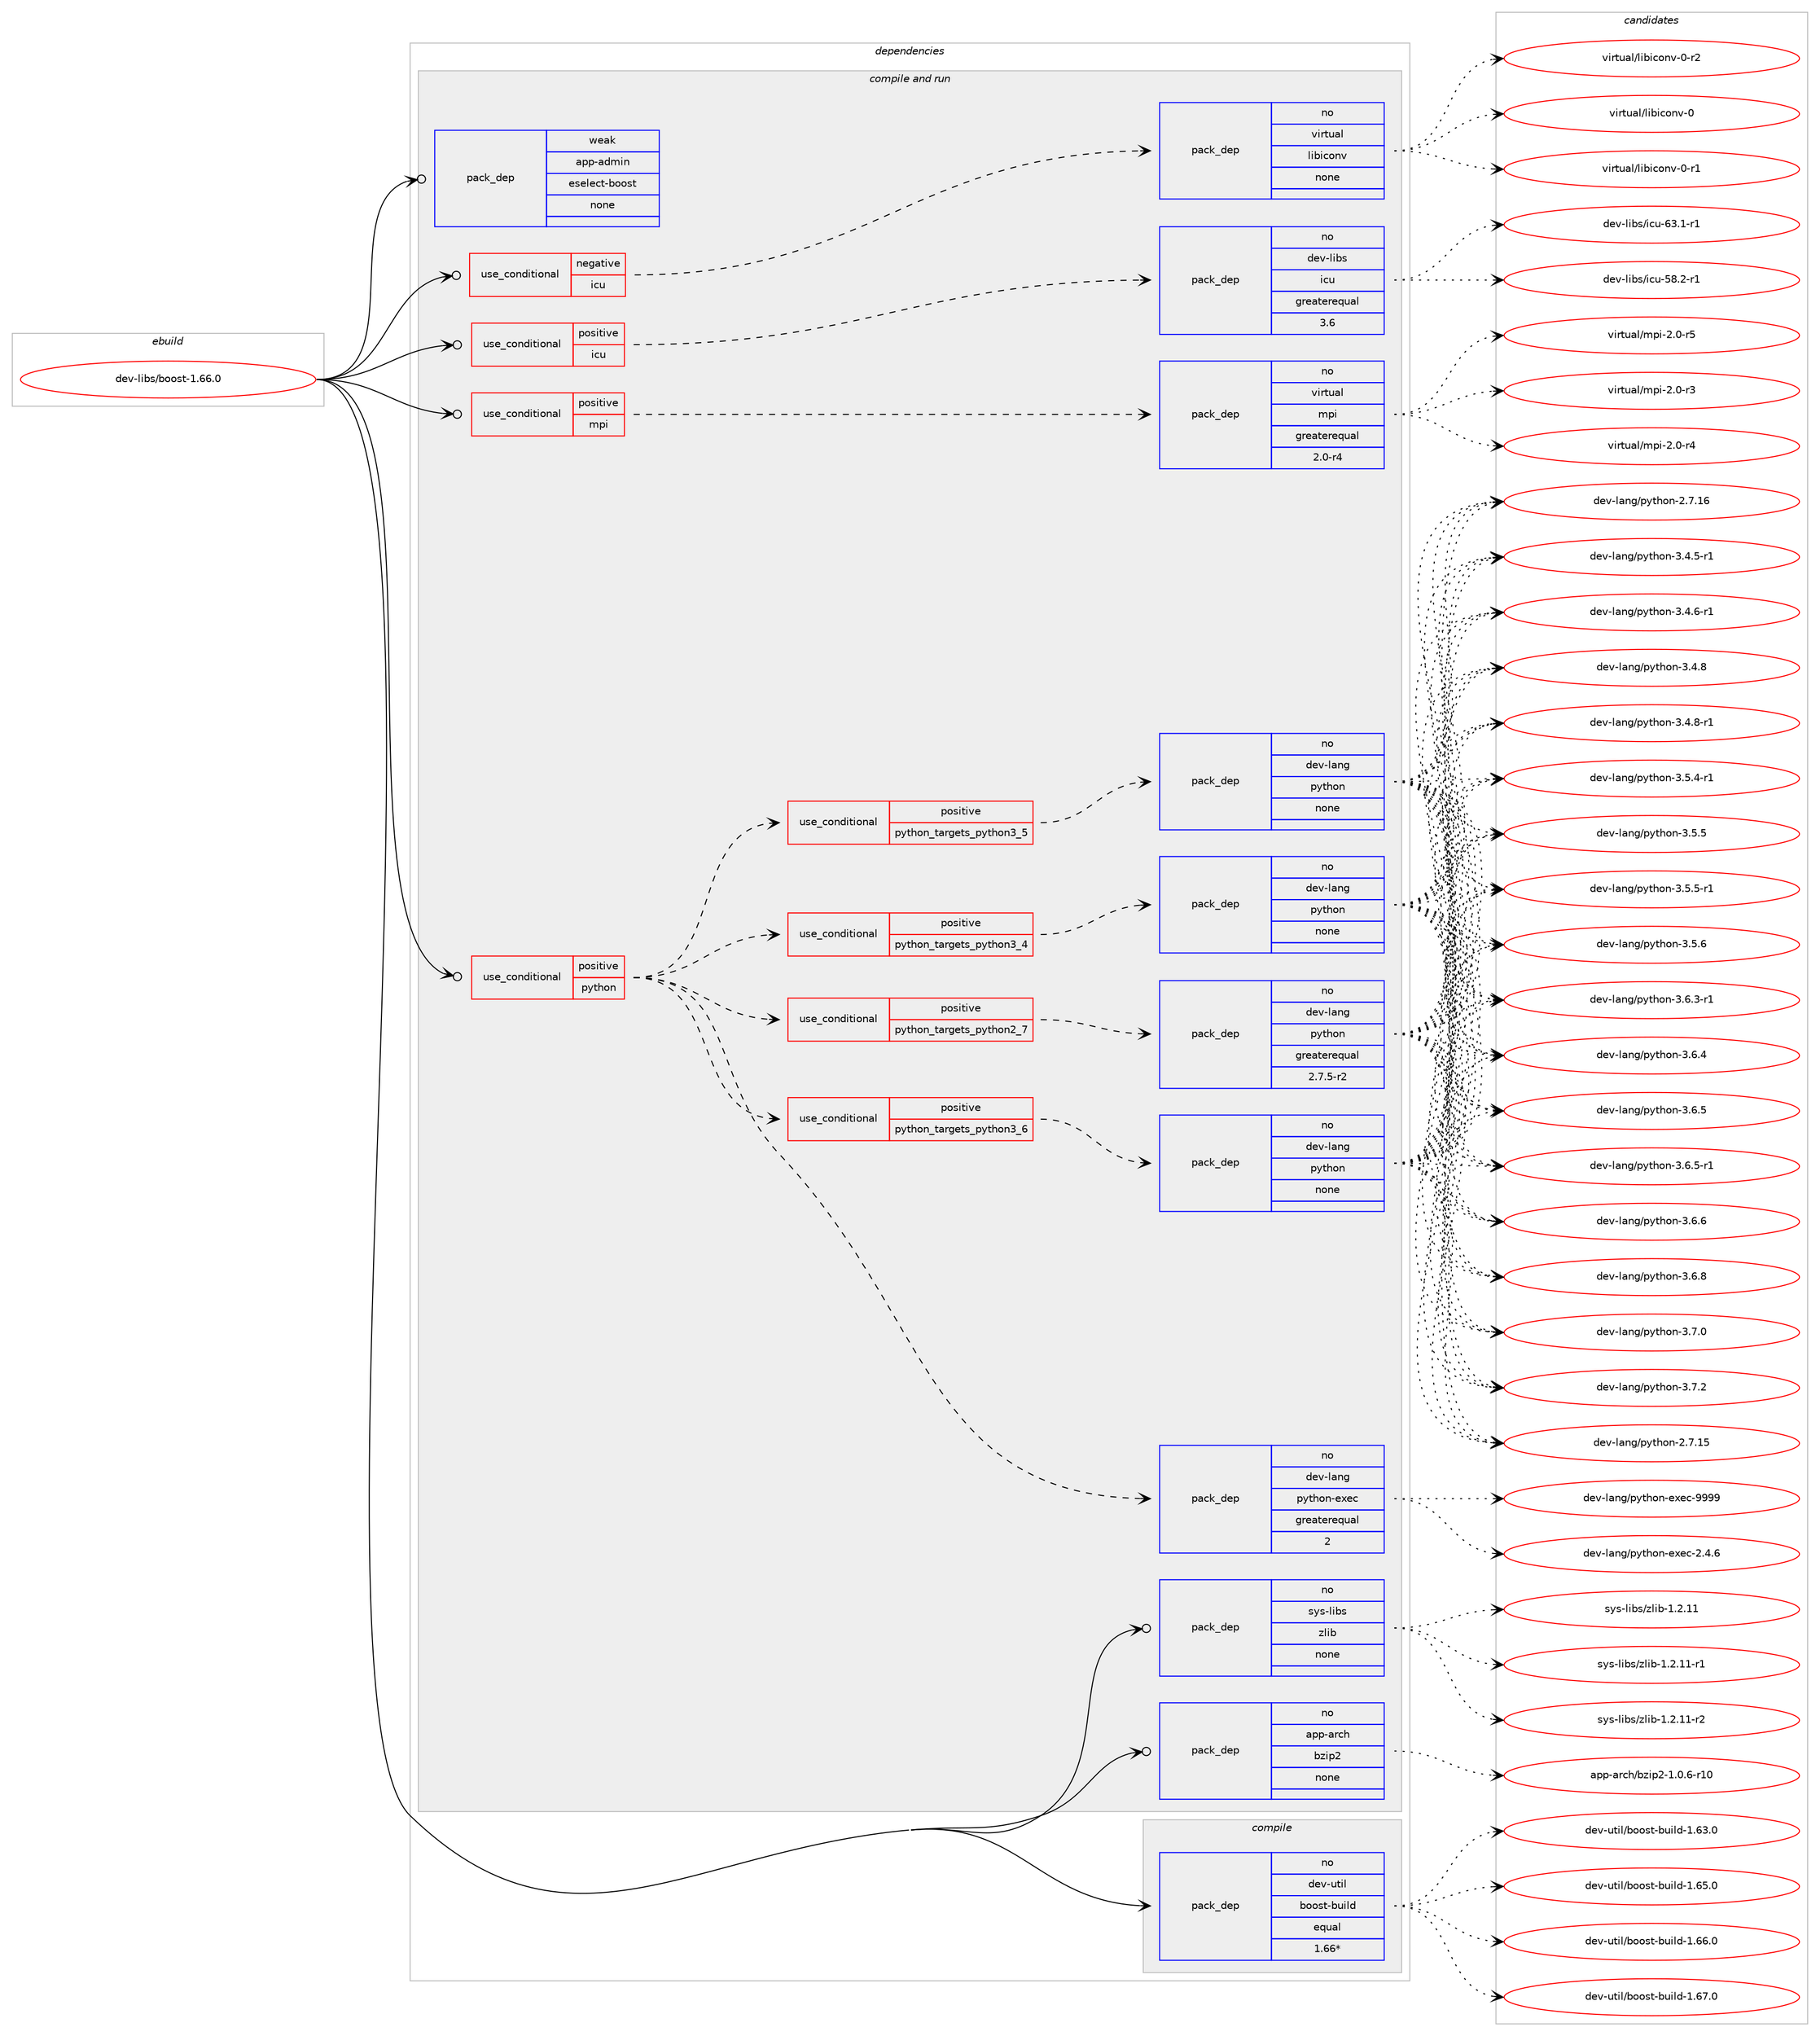 digraph prolog {

# *************
# Graph options
# *************

newrank=true;
concentrate=true;
compound=true;
graph [rankdir=LR,fontname=Helvetica,fontsize=10,ranksep=1.5];#, ranksep=2.5, nodesep=0.2];
edge  [arrowhead=vee];
node  [fontname=Helvetica,fontsize=10];

# **********
# The ebuild
# **********

subgraph cluster_leftcol {
color=gray;
rank=same;
label=<<i>ebuild</i>>;
id [label="dev-libs/boost-1.66.0", color=red, width=4, href="../dev-libs/boost-1.66.0.svg"];
}

# ****************
# The dependencies
# ****************

subgraph cluster_midcol {
color=gray;
label=<<i>dependencies</i>>;
subgraph cluster_compile {
fillcolor="#eeeeee";
style=filled;
label=<<i>compile</i>>;
subgraph pack976509 {
dependency1364464 [label=<<TABLE BORDER="0" CELLBORDER="1" CELLSPACING="0" CELLPADDING="4" WIDTH="220"><TR><TD ROWSPAN="6" CELLPADDING="30">pack_dep</TD></TR><TR><TD WIDTH="110">no</TD></TR><TR><TD>dev-util</TD></TR><TR><TD>boost-build</TD></TR><TR><TD>equal</TD></TR><TR><TD>1.66*</TD></TR></TABLE>>, shape=none, color=blue];
}
id:e -> dependency1364464:w [weight=20,style="solid",arrowhead="vee"];
}
subgraph cluster_compileandrun {
fillcolor="#eeeeee";
style=filled;
label=<<i>compile and run</i>>;
subgraph cond365292 {
dependency1364465 [label=<<TABLE BORDER="0" CELLBORDER="1" CELLSPACING="0" CELLPADDING="4"><TR><TD ROWSPAN="3" CELLPADDING="10">use_conditional</TD></TR><TR><TD>negative</TD></TR><TR><TD>icu</TD></TR></TABLE>>, shape=none, color=red];
subgraph pack976510 {
dependency1364466 [label=<<TABLE BORDER="0" CELLBORDER="1" CELLSPACING="0" CELLPADDING="4" WIDTH="220"><TR><TD ROWSPAN="6" CELLPADDING="30">pack_dep</TD></TR><TR><TD WIDTH="110">no</TD></TR><TR><TD>virtual</TD></TR><TR><TD>libiconv</TD></TR><TR><TD>none</TD></TR><TR><TD></TD></TR></TABLE>>, shape=none, color=blue];
}
dependency1364465:e -> dependency1364466:w [weight=20,style="dashed",arrowhead="vee"];
}
id:e -> dependency1364465:w [weight=20,style="solid",arrowhead="odotvee"];
subgraph cond365293 {
dependency1364467 [label=<<TABLE BORDER="0" CELLBORDER="1" CELLSPACING="0" CELLPADDING="4"><TR><TD ROWSPAN="3" CELLPADDING="10">use_conditional</TD></TR><TR><TD>positive</TD></TR><TR><TD>icu</TD></TR></TABLE>>, shape=none, color=red];
subgraph pack976511 {
dependency1364468 [label=<<TABLE BORDER="0" CELLBORDER="1" CELLSPACING="0" CELLPADDING="4" WIDTH="220"><TR><TD ROWSPAN="6" CELLPADDING="30">pack_dep</TD></TR><TR><TD WIDTH="110">no</TD></TR><TR><TD>dev-libs</TD></TR><TR><TD>icu</TD></TR><TR><TD>greaterequal</TD></TR><TR><TD>3.6</TD></TR></TABLE>>, shape=none, color=blue];
}
dependency1364467:e -> dependency1364468:w [weight=20,style="dashed",arrowhead="vee"];
}
id:e -> dependency1364467:w [weight=20,style="solid",arrowhead="odotvee"];
subgraph cond365294 {
dependency1364469 [label=<<TABLE BORDER="0" CELLBORDER="1" CELLSPACING="0" CELLPADDING="4"><TR><TD ROWSPAN="3" CELLPADDING="10">use_conditional</TD></TR><TR><TD>positive</TD></TR><TR><TD>mpi</TD></TR></TABLE>>, shape=none, color=red];
subgraph pack976512 {
dependency1364470 [label=<<TABLE BORDER="0" CELLBORDER="1" CELLSPACING="0" CELLPADDING="4" WIDTH="220"><TR><TD ROWSPAN="6" CELLPADDING="30">pack_dep</TD></TR><TR><TD WIDTH="110">no</TD></TR><TR><TD>virtual</TD></TR><TR><TD>mpi</TD></TR><TR><TD>greaterequal</TD></TR><TR><TD>2.0-r4</TD></TR></TABLE>>, shape=none, color=blue];
}
dependency1364469:e -> dependency1364470:w [weight=20,style="dashed",arrowhead="vee"];
}
id:e -> dependency1364469:w [weight=20,style="solid",arrowhead="odotvee"];
subgraph cond365295 {
dependency1364471 [label=<<TABLE BORDER="0" CELLBORDER="1" CELLSPACING="0" CELLPADDING="4"><TR><TD ROWSPAN="3" CELLPADDING="10">use_conditional</TD></TR><TR><TD>positive</TD></TR><TR><TD>python</TD></TR></TABLE>>, shape=none, color=red];
subgraph cond365296 {
dependency1364472 [label=<<TABLE BORDER="0" CELLBORDER="1" CELLSPACING="0" CELLPADDING="4"><TR><TD ROWSPAN="3" CELLPADDING="10">use_conditional</TD></TR><TR><TD>positive</TD></TR><TR><TD>python_targets_python2_7</TD></TR></TABLE>>, shape=none, color=red];
subgraph pack976513 {
dependency1364473 [label=<<TABLE BORDER="0" CELLBORDER="1" CELLSPACING="0" CELLPADDING="4" WIDTH="220"><TR><TD ROWSPAN="6" CELLPADDING="30">pack_dep</TD></TR><TR><TD WIDTH="110">no</TD></TR><TR><TD>dev-lang</TD></TR><TR><TD>python</TD></TR><TR><TD>greaterequal</TD></TR><TR><TD>2.7.5-r2</TD></TR></TABLE>>, shape=none, color=blue];
}
dependency1364472:e -> dependency1364473:w [weight=20,style="dashed",arrowhead="vee"];
}
dependency1364471:e -> dependency1364472:w [weight=20,style="dashed",arrowhead="vee"];
subgraph cond365297 {
dependency1364474 [label=<<TABLE BORDER="0" CELLBORDER="1" CELLSPACING="0" CELLPADDING="4"><TR><TD ROWSPAN="3" CELLPADDING="10">use_conditional</TD></TR><TR><TD>positive</TD></TR><TR><TD>python_targets_python3_4</TD></TR></TABLE>>, shape=none, color=red];
subgraph pack976514 {
dependency1364475 [label=<<TABLE BORDER="0" CELLBORDER="1" CELLSPACING="0" CELLPADDING="4" WIDTH="220"><TR><TD ROWSPAN="6" CELLPADDING="30">pack_dep</TD></TR><TR><TD WIDTH="110">no</TD></TR><TR><TD>dev-lang</TD></TR><TR><TD>python</TD></TR><TR><TD>none</TD></TR><TR><TD></TD></TR></TABLE>>, shape=none, color=blue];
}
dependency1364474:e -> dependency1364475:w [weight=20,style="dashed",arrowhead="vee"];
}
dependency1364471:e -> dependency1364474:w [weight=20,style="dashed",arrowhead="vee"];
subgraph cond365298 {
dependency1364476 [label=<<TABLE BORDER="0" CELLBORDER="1" CELLSPACING="0" CELLPADDING="4"><TR><TD ROWSPAN="3" CELLPADDING="10">use_conditional</TD></TR><TR><TD>positive</TD></TR><TR><TD>python_targets_python3_5</TD></TR></TABLE>>, shape=none, color=red];
subgraph pack976515 {
dependency1364477 [label=<<TABLE BORDER="0" CELLBORDER="1" CELLSPACING="0" CELLPADDING="4" WIDTH="220"><TR><TD ROWSPAN="6" CELLPADDING="30">pack_dep</TD></TR><TR><TD WIDTH="110">no</TD></TR><TR><TD>dev-lang</TD></TR><TR><TD>python</TD></TR><TR><TD>none</TD></TR><TR><TD></TD></TR></TABLE>>, shape=none, color=blue];
}
dependency1364476:e -> dependency1364477:w [weight=20,style="dashed",arrowhead="vee"];
}
dependency1364471:e -> dependency1364476:w [weight=20,style="dashed",arrowhead="vee"];
subgraph cond365299 {
dependency1364478 [label=<<TABLE BORDER="0" CELLBORDER="1" CELLSPACING="0" CELLPADDING="4"><TR><TD ROWSPAN="3" CELLPADDING="10">use_conditional</TD></TR><TR><TD>positive</TD></TR><TR><TD>python_targets_python3_6</TD></TR></TABLE>>, shape=none, color=red];
subgraph pack976516 {
dependency1364479 [label=<<TABLE BORDER="0" CELLBORDER="1" CELLSPACING="0" CELLPADDING="4" WIDTH="220"><TR><TD ROWSPAN="6" CELLPADDING="30">pack_dep</TD></TR><TR><TD WIDTH="110">no</TD></TR><TR><TD>dev-lang</TD></TR><TR><TD>python</TD></TR><TR><TD>none</TD></TR><TR><TD></TD></TR></TABLE>>, shape=none, color=blue];
}
dependency1364478:e -> dependency1364479:w [weight=20,style="dashed",arrowhead="vee"];
}
dependency1364471:e -> dependency1364478:w [weight=20,style="dashed",arrowhead="vee"];
subgraph pack976517 {
dependency1364480 [label=<<TABLE BORDER="0" CELLBORDER="1" CELLSPACING="0" CELLPADDING="4" WIDTH="220"><TR><TD ROWSPAN="6" CELLPADDING="30">pack_dep</TD></TR><TR><TD WIDTH="110">no</TD></TR><TR><TD>dev-lang</TD></TR><TR><TD>python-exec</TD></TR><TR><TD>greaterequal</TD></TR><TR><TD>2</TD></TR></TABLE>>, shape=none, color=blue];
}
dependency1364471:e -> dependency1364480:w [weight=20,style="dashed",arrowhead="vee"];
}
id:e -> dependency1364471:w [weight=20,style="solid",arrowhead="odotvee"];
subgraph pack976518 {
dependency1364481 [label=<<TABLE BORDER="0" CELLBORDER="1" CELLSPACING="0" CELLPADDING="4" WIDTH="220"><TR><TD ROWSPAN="6" CELLPADDING="30">pack_dep</TD></TR><TR><TD WIDTH="110">no</TD></TR><TR><TD>app-arch</TD></TR><TR><TD>bzip2</TD></TR><TR><TD>none</TD></TR><TR><TD></TD></TR></TABLE>>, shape=none, color=blue];
}
id:e -> dependency1364481:w [weight=20,style="solid",arrowhead="odotvee"];
subgraph pack976519 {
dependency1364482 [label=<<TABLE BORDER="0" CELLBORDER="1" CELLSPACING="0" CELLPADDING="4" WIDTH="220"><TR><TD ROWSPAN="6" CELLPADDING="30">pack_dep</TD></TR><TR><TD WIDTH="110">no</TD></TR><TR><TD>sys-libs</TD></TR><TR><TD>zlib</TD></TR><TR><TD>none</TD></TR><TR><TD></TD></TR></TABLE>>, shape=none, color=blue];
}
id:e -> dependency1364482:w [weight=20,style="solid",arrowhead="odotvee"];
subgraph pack976520 {
dependency1364483 [label=<<TABLE BORDER="0" CELLBORDER="1" CELLSPACING="0" CELLPADDING="4" WIDTH="220"><TR><TD ROWSPAN="6" CELLPADDING="30">pack_dep</TD></TR><TR><TD WIDTH="110">weak</TD></TR><TR><TD>app-admin</TD></TR><TR><TD>eselect-boost</TD></TR><TR><TD>none</TD></TR><TR><TD></TD></TR></TABLE>>, shape=none, color=blue];
}
id:e -> dependency1364483:w [weight=20,style="solid",arrowhead="odotvee"];
}
subgraph cluster_run {
fillcolor="#eeeeee";
style=filled;
label=<<i>run</i>>;
}
}

# **************
# The candidates
# **************

subgraph cluster_choices {
rank=same;
color=gray;
label=<<i>candidates</i>>;

subgraph choice976509 {
color=black;
nodesep=1;
choice100101118451171161051084798111111115116459811710510810045494654514648 [label="dev-util/boost-build-1.63.0", color=red, width=4,href="../dev-util/boost-build-1.63.0.svg"];
choice100101118451171161051084798111111115116459811710510810045494654534648 [label="dev-util/boost-build-1.65.0", color=red, width=4,href="../dev-util/boost-build-1.65.0.svg"];
choice100101118451171161051084798111111115116459811710510810045494654544648 [label="dev-util/boost-build-1.66.0", color=red, width=4,href="../dev-util/boost-build-1.66.0.svg"];
choice100101118451171161051084798111111115116459811710510810045494654554648 [label="dev-util/boost-build-1.67.0", color=red, width=4,href="../dev-util/boost-build-1.67.0.svg"];
dependency1364464:e -> choice100101118451171161051084798111111115116459811710510810045494654514648:w [style=dotted,weight="100"];
dependency1364464:e -> choice100101118451171161051084798111111115116459811710510810045494654534648:w [style=dotted,weight="100"];
dependency1364464:e -> choice100101118451171161051084798111111115116459811710510810045494654544648:w [style=dotted,weight="100"];
dependency1364464:e -> choice100101118451171161051084798111111115116459811710510810045494654554648:w [style=dotted,weight="100"];
}
subgraph choice976510 {
color=black;
nodesep=1;
choice118105114116117971084710810598105991111101184548 [label="virtual/libiconv-0", color=red, width=4,href="../virtual/libiconv-0.svg"];
choice1181051141161179710847108105981059911111011845484511449 [label="virtual/libiconv-0-r1", color=red, width=4,href="../virtual/libiconv-0-r1.svg"];
choice1181051141161179710847108105981059911111011845484511450 [label="virtual/libiconv-0-r2", color=red, width=4,href="../virtual/libiconv-0-r2.svg"];
dependency1364466:e -> choice118105114116117971084710810598105991111101184548:w [style=dotted,weight="100"];
dependency1364466:e -> choice1181051141161179710847108105981059911111011845484511449:w [style=dotted,weight="100"];
dependency1364466:e -> choice1181051141161179710847108105981059911111011845484511450:w [style=dotted,weight="100"];
}
subgraph choice976511 {
color=black;
nodesep=1;
choice1001011184510810598115471059911745535646504511449 [label="dev-libs/icu-58.2-r1", color=red, width=4,href="../dev-libs/icu-58.2-r1.svg"];
choice1001011184510810598115471059911745545146494511449 [label="dev-libs/icu-63.1-r1", color=red, width=4,href="../dev-libs/icu-63.1-r1.svg"];
dependency1364468:e -> choice1001011184510810598115471059911745535646504511449:w [style=dotted,weight="100"];
dependency1364468:e -> choice1001011184510810598115471059911745545146494511449:w [style=dotted,weight="100"];
}
subgraph choice976512 {
color=black;
nodesep=1;
choice1181051141161179710847109112105455046484511451 [label="virtual/mpi-2.0-r3", color=red, width=4,href="../virtual/mpi-2.0-r3.svg"];
choice1181051141161179710847109112105455046484511452 [label="virtual/mpi-2.0-r4", color=red, width=4,href="../virtual/mpi-2.0-r4.svg"];
choice1181051141161179710847109112105455046484511453 [label="virtual/mpi-2.0-r5", color=red, width=4,href="../virtual/mpi-2.0-r5.svg"];
dependency1364470:e -> choice1181051141161179710847109112105455046484511451:w [style=dotted,weight="100"];
dependency1364470:e -> choice1181051141161179710847109112105455046484511452:w [style=dotted,weight="100"];
dependency1364470:e -> choice1181051141161179710847109112105455046484511453:w [style=dotted,weight="100"];
}
subgraph choice976513 {
color=black;
nodesep=1;
choice10010111845108971101034711212111610411111045504655464953 [label="dev-lang/python-2.7.15", color=red, width=4,href="../dev-lang/python-2.7.15.svg"];
choice10010111845108971101034711212111610411111045504655464954 [label="dev-lang/python-2.7.16", color=red, width=4,href="../dev-lang/python-2.7.16.svg"];
choice1001011184510897110103471121211161041111104551465246534511449 [label="dev-lang/python-3.4.5-r1", color=red, width=4,href="../dev-lang/python-3.4.5-r1.svg"];
choice1001011184510897110103471121211161041111104551465246544511449 [label="dev-lang/python-3.4.6-r1", color=red, width=4,href="../dev-lang/python-3.4.6-r1.svg"];
choice100101118451089711010347112121116104111110455146524656 [label="dev-lang/python-3.4.8", color=red, width=4,href="../dev-lang/python-3.4.8.svg"];
choice1001011184510897110103471121211161041111104551465246564511449 [label="dev-lang/python-3.4.8-r1", color=red, width=4,href="../dev-lang/python-3.4.8-r1.svg"];
choice1001011184510897110103471121211161041111104551465346524511449 [label="dev-lang/python-3.5.4-r1", color=red, width=4,href="../dev-lang/python-3.5.4-r1.svg"];
choice100101118451089711010347112121116104111110455146534653 [label="dev-lang/python-3.5.5", color=red, width=4,href="../dev-lang/python-3.5.5.svg"];
choice1001011184510897110103471121211161041111104551465346534511449 [label="dev-lang/python-3.5.5-r1", color=red, width=4,href="../dev-lang/python-3.5.5-r1.svg"];
choice100101118451089711010347112121116104111110455146534654 [label="dev-lang/python-3.5.6", color=red, width=4,href="../dev-lang/python-3.5.6.svg"];
choice1001011184510897110103471121211161041111104551465446514511449 [label="dev-lang/python-3.6.3-r1", color=red, width=4,href="../dev-lang/python-3.6.3-r1.svg"];
choice100101118451089711010347112121116104111110455146544652 [label="dev-lang/python-3.6.4", color=red, width=4,href="../dev-lang/python-3.6.4.svg"];
choice100101118451089711010347112121116104111110455146544653 [label="dev-lang/python-3.6.5", color=red, width=4,href="../dev-lang/python-3.6.5.svg"];
choice1001011184510897110103471121211161041111104551465446534511449 [label="dev-lang/python-3.6.5-r1", color=red, width=4,href="../dev-lang/python-3.6.5-r1.svg"];
choice100101118451089711010347112121116104111110455146544654 [label="dev-lang/python-3.6.6", color=red, width=4,href="../dev-lang/python-3.6.6.svg"];
choice100101118451089711010347112121116104111110455146544656 [label="dev-lang/python-3.6.8", color=red, width=4,href="../dev-lang/python-3.6.8.svg"];
choice100101118451089711010347112121116104111110455146554648 [label="dev-lang/python-3.7.0", color=red, width=4,href="../dev-lang/python-3.7.0.svg"];
choice100101118451089711010347112121116104111110455146554650 [label="dev-lang/python-3.7.2", color=red, width=4,href="../dev-lang/python-3.7.2.svg"];
dependency1364473:e -> choice10010111845108971101034711212111610411111045504655464953:w [style=dotted,weight="100"];
dependency1364473:e -> choice10010111845108971101034711212111610411111045504655464954:w [style=dotted,weight="100"];
dependency1364473:e -> choice1001011184510897110103471121211161041111104551465246534511449:w [style=dotted,weight="100"];
dependency1364473:e -> choice1001011184510897110103471121211161041111104551465246544511449:w [style=dotted,weight="100"];
dependency1364473:e -> choice100101118451089711010347112121116104111110455146524656:w [style=dotted,weight="100"];
dependency1364473:e -> choice1001011184510897110103471121211161041111104551465246564511449:w [style=dotted,weight="100"];
dependency1364473:e -> choice1001011184510897110103471121211161041111104551465346524511449:w [style=dotted,weight="100"];
dependency1364473:e -> choice100101118451089711010347112121116104111110455146534653:w [style=dotted,weight="100"];
dependency1364473:e -> choice1001011184510897110103471121211161041111104551465346534511449:w [style=dotted,weight="100"];
dependency1364473:e -> choice100101118451089711010347112121116104111110455146534654:w [style=dotted,weight="100"];
dependency1364473:e -> choice1001011184510897110103471121211161041111104551465446514511449:w [style=dotted,weight="100"];
dependency1364473:e -> choice100101118451089711010347112121116104111110455146544652:w [style=dotted,weight="100"];
dependency1364473:e -> choice100101118451089711010347112121116104111110455146544653:w [style=dotted,weight="100"];
dependency1364473:e -> choice1001011184510897110103471121211161041111104551465446534511449:w [style=dotted,weight="100"];
dependency1364473:e -> choice100101118451089711010347112121116104111110455146544654:w [style=dotted,weight="100"];
dependency1364473:e -> choice100101118451089711010347112121116104111110455146544656:w [style=dotted,weight="100"];
dependency1364473:e -> choice100101118451089711010347112121116104111110455146554648:w [style=dotted,weight="100"];
dependency1364473:e -> choice100101118451089711010347112121116104111110455146554650:w [style=dotted,weight="100"];
}
subgraph choice976514 {
color=black;
nodesep=1;
choice10010111845108971101034711212111610411111045504655464953 [label="dev-lang/python-2.7.15", color=red, width=4,href="../dev-lang/python-2.7.15.svg"];
choice10010111845108971101034711212111610411111045504655464954 [label="dev-lang/python-2.7.16", color=red, width=4,href="../dev-lang/python-2.7.16.svg"];
choice1001011184510897110103471121211161041111104551465246534511449 [label="dev-lang/python-3.4.5-r1", color=red, width=4,href="../dev-lang/python-3.4.5-r1.svg"];
choice1001011184510897110103471121211161041111104551465246544511449 [label="dev-lang/python-3.4.6-r1", color=red, width=4,href="../dev-lang/python-3.4.6-r1.svg"];
choice100101118451089711010347112121116104111110455146524656 [label="dev-lang/python-3.4.8", color=red, width=4,href="../dev-lang/python-3.4.8.svg"];
choice1001011184510897110103471121211161041111104551465246564511449 [label="dev-lang/python-3.4.8-r1", color=red, width=4,href="../dev-lang/python-3.4.8-r1.svg"];
choice1001011184510897110103471121211161041111104551465346524511449 [label="dev-lang/python-3.5.4-r1", color=red, width=4,href="../dev-lang/python-3.5.4-r1.svg"];
choice100101118451089711010347112121116104111110455146534653 [label="dev-lang/python-3.5.5", color=red, width=4,href="../dev-lang/python-3.5.5.svg"];
choice1001011184510897110103471121211161041111104551465346534511449 [label="dev-lang/python-3.5.5-r1", color=red, width=4,href="../dev-lang/python-3.5.5-r1.svg"];
choice100101118451089711010347112121116104111110455146534654 [label="dev-lang/python-3.5.6", color=red, width=4,href="../dev-lang/python-3.5.6.svg"];
choice1001011184510897110103471121211161041111104551465446514511449 [label="dev-lang/python-3.6.3-r1", color=red, width=4,href="../dev-lang/python-3.6.3-r1.svg"];
choice100101118451089711010347112121116104111110455146544652 [label="dev-lang/python-3.6.4", color=red, width=4,href="../dev-lang/python-3.6.4.svg"];
choice100101118451089711010347112121116104111110455146544653 [label="dev-lang/python-3.6.5", color=red, width=4,href="../dev-lang/python-3.6.5.svg"];
choice1001011184510897110103471121211161041111104551465446534511449 [label="dev-lang/python-3.6.5-r1", color=red, width=4,href="../dev-lang/python-3.6.5-r1.svg"];
choice100101118451089711010347112121116104111110455146544654 [label="dev-lang/python-3.6.6", color=red, width=4,href="../dev-lang/python-3.6.6.svg"];
choice100101118451089711010347112121116104111110455146544656 [label="dev-lang/python-3.6.8", color=red, width=4,href="../dev-lang/python-3.6.8.svg"];
choice100101118451089711010347112121116104111110455146554648 [label="dev-lang/python-3.7.0", color=red, width=4,href="../dev-lang/python-3.7.0.svg"];
choice100101118451089711010347112121116104111110455146554650 [label="dev-lang/python-3.7.2", color=red, width=4,href="../dev-lang/python-3.7.2.svg"];
dependency1364475:e -> choice10010111845108971101034711212111610411111045504655464953:w [style=dotted,weight="100"];
dependency1364475:e -> choice10010111845108971101034711212111610411111045504655464954:w [style=dotted,weight="100"];
dependency1364475:e -> choice1001011184510897110103471121211161041111104551465246534511449:w [style=dotted,weight="100"];
dependency1364475:e -> choice1001011184510897110103471121211161041111104551465246544511449:w [style=dotted,weight="100"];
dependency1364475:e -> choice100101118451089711010347112121116104111110455146524656:w [style=dotted,weight="100"];
dependency1364475:e -> choice1001011184510897110103471121211161041111104551465246564511449:w [style=dotted,weight="100"];
dependency1364475:e -> choice1001011184510897110103471121211161041111104551465346524511449:w [style=dotted,weight="100"];
dependency1364475:e -> choice100101118451089711010347112121116104111110455146534653:w [style=dotted,weight="100"];
dependency1364475:e -> choice1001011184510897110103471121211161041111104551465346534511449:w [style=dotted,weight="100"];
dependency1364475:e -> choice100101118451089711010347112121116104111110455146534654:w [style=dotted,weight="100"];
dependency1364475:e -> choice1001011184510897110103471121211161041111104551465446514511449:w [style=dotted,weight="100"];
dependency1364475:e -> choice100101118451089711010347112121116104111110455146544652:w [style=dotted,weight="100"];
dependency1364475:e -> choice100101118451089711010347112121116104111110455146544653:w [style=dotted,weight="100"];
dependency1364475:e -> choice1001011184510897110103471121211161041111104551465446534511449:w [style=dotted,weight="100"];
dependency1364475:e -> choice100101118451089711010347112121116104111110455146544654:w [style=dotted,weight="100"];
dependency1364475:e -> choice100101118451089711010347112121116104111110455146544656:w [style=dotted,weight="100"];
dependency1364475:e -> choice100101118451089711010347112121116104111110455146554648:w [style=dotted,weight="100"];
dependency1364475:e -> choice100101118451089711010347112121116104111110455146554650:w [style=dotted,weight="100"];
}
subgraph choice976515 {
color=black;
nodesep=1;
choice10010111845108971101034711212111610411111045504655464953 [label="dev-lang/python-2.7.15", color=red, width=4,href="../dev-lang/python-2.7.15.svg"];
choice10010111845108971101034711212111610411111045504655464954 [label="dev-lang/python-2.7.16", color=red, width=4,href="../dev-lang/python-2.7.16.svg"];
choice1001011184510897110103471121211161041111104551465246534511449 [label="dev-lang/python-3.4.5-r1", color=red, width=4,href="../dev-lang/python-3.4.5-r1.svg"];
choice1001011184510897110103471121211161041111104551465246544511449 [label="dev-lang/python-3.4.6-r1", color=red, width=4,href="../dev-lang/python-3.4.6-r1.svg"];
choice100101118451089711010347112121116104111110455146524656 [label="dev-lang/python-3.4.8", color=red, width=4,href="../dev-lang/python-3.4.8.svg"];
choice1001011184510897110103471121211161041111104551465246564511449 [label="dev-lang/python-3.4.8-r1", color=red, width=4,href="../dev-lang/python-3.4.8-r1.svg"];
choice1001011184510897110103471121211161041111104551465346524511449 [label="dev-lang/python-3.5.4-r1", color=red, width=4,href="../dev-lang/python-3.5.4-r1.svg"];
choice100101118451089711010347112121116104111110455146534653 [label="dev-lang/python-3.5.5", color=red, width=4,href="../dev-lang/python-3.5.5.svg"];
choice1001011184510897110103471121211161041111104551465346534511449 [label="dev-lang/python-3.5.5-r1", color=red, width=4,href="../dev-lang/python-3.5.5-r1.svg"];
choice100101118451089711010347112121116104111110455146534654 [label="dev-lang/python-3.5.6", color=red, width=4,href="../dev-lang/python-3.5.6.svg"];
choice1001011184510897110103471121211161041111104551465446514511449 [label="dev-lang/python-3.6.3-r1", color=red, width=4,href="../dev-lang/python-3.6.3-r1.svg"];
choice100101118451089711010347112121116104111110455146544652 [label="dev-lang/python-3.6.4", color=red, width=4,href="../dev-lang/python-3.6.4.svg"];
choice100101118451089711010347112121116104111110455146544653 [label="dev-lang/python-3.6.5", color=red, width=4,href="../dev-lang/python-3.6.5.svg"];
choice1001011184510897110103471121211161041111104551465446534511449 [label="dev-lang/python-3.6.5-r1", color=red, width=4,href="../dev-lang/python-3.6.5-r1.svg"];
choice100101118451089711010347112121116104111110455146544654 [label="dev-lang/python-3.6.6", color=red, width=4,href="../dev-lang/python-3.6.6.svg"];
choice100101118451089711010347112121116104111110455146544656 [label="dev-lang/python-3.6.8", color=red, width=4,href="../dev-lang/python-3.6.8.svg"];
choice100101118451089711010347112121116104111110455146554648 [label="dev-lang/python-3.7.0", color=red, width=4,href="../dev-lang/python-3.7.0.svg"];
choice100101118451089711010347112121116104111110455146554650 [label="dev-lang/python-3.7.2", color=red, width=4,href="../dev-lang/python-3.7.2.svg"];
dependency1364477:e -> choice10010111845108971101034711212111610411111045504655464953:w [style=dotted,weight="100"];
dependency1364477:e -> choice10010111845108971101034711212111610411111045504655464954:w [style=dotted,weight="100"];
dependency1364477:e -> choice1001011184510897110103471121211161041111104551465246534511449:w [style=dotted,weight="100"];
dependency1364477:e -> choice1001011184510897110103471121211161041111104551465246544511449:w [style=dotted,weight="100"];
dependency1364477:e -> choice100101118451089711010347112121116104111110455146524656:w [style=dotted,weight="100"];
dependency1364477:e -> choice1001011184510897110103471121211161041111104551465246564511449:w [style=dotted,weight="100"];
dependency1364477:e -> choice1001011184510897110103471121211161041111104551465346524511449:w [style=dotted,weight="100"];
dependency1364477:e -> choice100101118451089711010347112121116104111110455146534653:w [style=dotted,weight="100"];
dependency1364477:e -> choice1001011184510897110103471121211161041111104551465346534511449:w [style=dotted,weight="100"];
dependency1364477:e -> choice100101118451089711010347112121116104111110455146534654:w [style=dotted,weight="100"];
dependency1364477:e -> choice1001011184510897110103471121211161041111104551465446514511449:w [style=dotted,weight="100"];
dependency1364477:e -> choice100101118451089711010347112121116104111110455146544652:w [style=dotted,weight="100"];
dependency1364477:e -> choice100101118451089711010347112121116104111110455146544653:w [style=dotted,weight="100"];
dependency1364477:e -> choice1001011184510897110103471121211161041111104551465446534511449:w [style=dotted,weight="100"];
dependency1364477:e -> choice100101118451089711010347112121116104111110455146544654:w [style=dotted,weight="100"];
dependency1364477:e -> choice100101118451089711010347112121116104111110455146544656:w [style=dotted,weight="100"];
dependency1364477:e -> choice100101118451089711010347112121116104111110455146554648:w [style=dotted,weight="100"];
dependency1364477:e -> choice100101118451089711010347112121116104111110455146554650:w [style=dotted,weight="100"];
}
subgraph choice976516 {
color=black;
nodesep=1;
choice10010111845108971101034711212111610411111045504655464953 [label="dev-lang/python-2.7.15", color=red, width=4,href="../dev-lang/python-2.7.15.svg"];
choice10010111845108971101034711212111610411111045504655464954 [label="dev-lang/python-2.7.16", color=red, width=4,href="../dev-lang/python-2.7.16.svg"];
choice1001011184510897110103471121211161041111104551465246534511449 [label="dev-lang/python-3.4.5-r1", color=red, width=4,href="../dev-lang/python-3.4.5-r1.svg"];
choice1001011184510897110103471121211161041111104551465246544511449 [label="dev-lang/python-3.4.6-r1", color=red, width=4,href="../dev-lang/python-3.4.6-r1.svg"];
choice100101118451089711010347112121116104111110455146524656 [label="dev-lang/python-3.4.8", color=red, width=4,href="../dev-lang/python-3.4.8.svg"];
choice1001011184510897110103471121211161041111104551465246564511449 [label="dev-lang/python-3.4.8-r1", color=red, width=4,href="../dev-lang/python-3.4.8-r1.svg"];
choice1001011184510897110103471121211161041111104551465346524511449 [label="dev-lang/python-3.5.4-r1", color=red, width=4,href="../dev-lang/python-3.5.4-r1.svg"];
choice100101118451089711010347112121116104111110455146534653 [label="dev-lang/python-3.5.5", color=red, width=4,href="../dev-lang/python-3.5.5.svg"];
choice1001011184510897110103471121211161041111104551465346534511449 [label="dev-lang/python-3.5.5-r1", color=red, width=4,href="../dev-lang/python-3.5.5-r1.svg"];
choice100101118451089711010347112121116104111110455146534654 [label="dev-lang/python-3.5.6", color=red, width=4,href="../dev-lang/python-3.5.6.svg"];
choice1001011184510897110103471121211161041111104551465446514511449 [label="dev-lang/python-3.6.3-r1", color=red, width=4,href="../dev-lang/python-3.6.3-r1.svg"];
choice100101118451089711010347112121116104111110455146544652 [label="dev-lang/python-3.6.4", color=red, width=4,href="../dev-lang/python-3.6.4.svg"];
choice100101118451089711010347112121116104111110455146544653 [label="dev-lang/python-3.6.5", color=red, width=4,href="../dev-lang/python-3.6.5.svg"];
choice1001011184510897110103471121211161041111104551465446534511449 [label="dev-lang/python-3.6.5-r1", color=red, width=4,href="../dev-lang/python-3.6.5-r1.svg"];
choice100101118451089711010347112121116104111110455146544654 [label="dev-lang/python-3.6.6", color=red, width=4,href="../dev-lang/python-3.6.6.svg"];
choice100101118451089711010347112121116104111110455146544656 [label="dev-lang/python-3.6.8", color=red, width=4,href="../dev-lang/python-3.6.8.svg"];
choice100101118451089711010347112121116104111110455146554648 [label="dev-lang/python-3.7.0", color=red, width=4,href="../dev-lang/python-3.7.0.svg"];
choice100101118451089711010347112121116104111110455146554650 [label="dev-lang/python-3.7.2", color=red, width=4,href="../dev-lang/python-3.7.2.svg"];
dependency1364479:e -> choice10010111845108971101034711212111610411111045504655464953:w [style=dotted,weight="100"];
dependency1364479:e -> choice10010111845108971101034711212111610411111045504655464954:w [style=dotted,weight="100"];
dependency1364479:e -> choice1001011184510897110103471121211161041111104551465246534511449:w [style=dotted,weight="100"];
dependency1364479:e -> choice1001011184510897110103471121211161041111104551465246544511449:w [style=dotted,weight="100"];
dependency1364479:e -> choice100101118451089711010347112121116104111110455146524656:w [style=dotted,weight="100"];
dependency1364479:e -> choice1001011184510897110103471121211161041111104551465246564511449:w [style=dotted,weight="100"];
dependency1364479:e -> choice1001011184510897110103471121211161041111104551465346524511449:w [style=dotted,weight="100"];
dependency1364479:e -> choice100101118451089711010347112121116104111110455146534653:w [style=dotted,weight="100"];
dependency1364479:e -> choice1001011184510897110103471121211161041111104551465346534511449:w [style=dotted,weight="100"];
dependency1364479:e -> choice100101118451089711010347112121116104111110455146534654:w [style=dotted,weight="100"];
dependency1364479:e -> choice1001011184510897110103471121211161041111104551465446514511449:w [style=dotted,weight="100"];
dependency1364479:e -> choice100101118451089711010347112121116104111110455146544652:w [style=dotted,weight="100"];
dependency1364479:e -> choice100101118451089711010347112121116104111110455146544653:w [style=dotted,weight="100"];
dependency1364479:e -> choice1001011184510897110103471121211161041111104551465446534511449:w [style=dotted,weight="100"];
dependency1364479:e -> choice100101118451089711010347112121116104111110455146544654:w [style=dotted,weight="100"];
dependency1364479:e -> choice100101118451089711010347112121116104111110455146544656:w [style=dotted,weight="100"];
dependency1364479:e -> choice100101118451089711010347112121116104111110455146554648:w [style=dotted,weight="100"];
dependency1364479:e -> choice100101118451089711010347112121116104111110455146554650:w [style=dotted,weight="100"];
}
subgraph choice976517 {
color=black;
nodesep=1;
choice1001011184510897110103471121211161041111104510112010199455046524654 [label="dev-lang/python-exec-2.4.6", color=red, width=4,href="../dev-lang/python-exec-2.4.6.svg"];
choice10010111845108971101034711212111610411111045101120101994557575757 [label="dev-lang/python-exec-9999", color=red, width=4,href="../dev-lang/python-exec-9999.svg"];
dependency1364480:e -> choice1001011184510897110103471121211161041111104510112010199455046524654:w [style=dotted,weight="100"];
dependency1364480:e -> choice10010111845108971101034711212111610411111045101120101994557575757:w [style=dotted,weight="100"];
}
subgraph choice976518 {
color=black;
nodesep=1;
choice97112112459711499104479812210511250454946484654451144948 [label="app-arch/bzip2-1.0.6-r10", color=red, width=4,href="../app-arch/bzip2-1.0.6-r10.svg"];
dependency1364481:e -> choice97112112459711499104479812210511250454946484654451144948:w [style=dotted,weight="100"];
}
subgraph choice976519 {
color=black;
nodesep=1;
choice1151211154510810598115471221081059845494650464949 [label="sys-libs/zlib-1.2.11", color=red, width=4,href="../sys-libs/zlib-1.2.11.svg"];
choice11512111545108105981154712210810598454946504649494511449 [label="sys-libs/zlib-1.2.11-r1", color=red, width=4,href="../sys-libs/zlib-1.2.11-r1.svg"];
choice11512111545108105981154712210810598454946504649494511450 [label="sys-libs/zlib-1.2.11-r2", color=red, width=4,href="../sys-libs/zlib-1.2.11-r2.svg"];
dependency1364482:e -> choice1151211154510810598115471221081059845494650464949:w [style=dotted,weight="100"];
dependency1364482:e -> choice11512111545108105981154712210810598454946504649494511449:w [style=dotted,weight="100"];
dependency1364482:e -> choice11512111545108105981154712210810598454946504649494511450:w [style=dotted,weight="100"];
}
subgraph choice976520 {
color=black;
nodesep=1;
}
}

}
